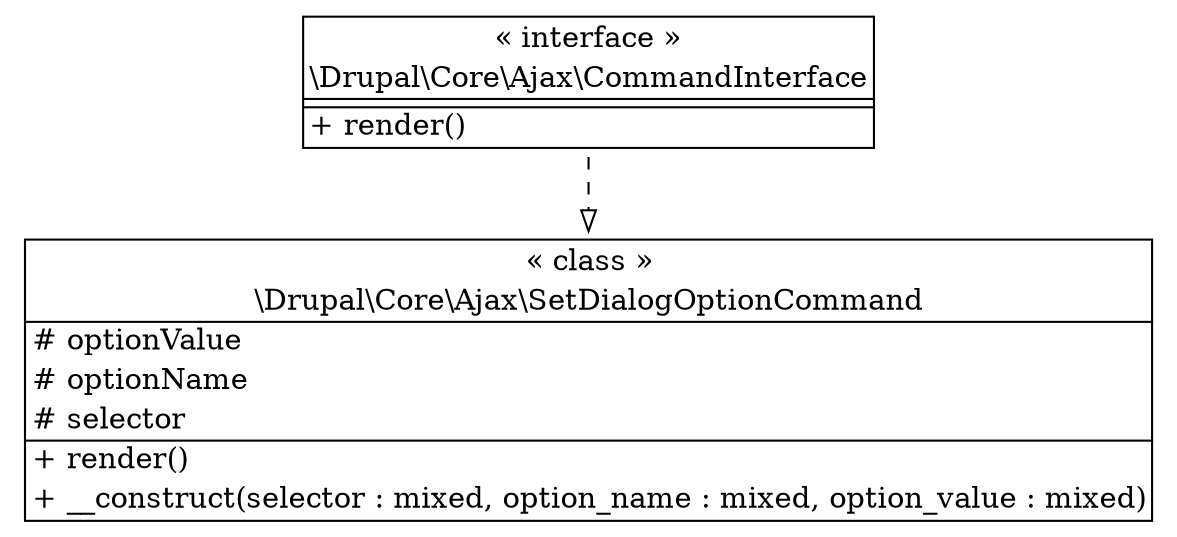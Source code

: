 digraph "Class Diagram" {
  node [shape=plaintext]
  "\\Drupal\\Core\\Ajax\\SetDialogOptionCommand" [
    label=<
<table border="1" cellpadding="2" cellspacing="0" cellborder="0">
<tr><td align="center">&laquo; class &raquo;</td></tr>
<tr><td align="center" title="class SetDialogOptionCommand">\\Drupal\\Core\\Ajax\\SetDialogOptionCommand</td></tr><hr />
<tr><td align="left" title="protected optionValue"># optionValue</td></tr>
<tr><td align="left" title="protected optionName"># optionName</td></tr>
<tr><td align="left" title="protected selector"># selector</td></tr>
<hr />
<tr><td align="left" title="public render">+ render()</td></tr>
<tr><td align="left" title="public __construct">+ __construct(selector : mixed, option_name : mixed, option_value : mixed)</td></tr>
</table>
  >
  ];
  "\\Drupal\\Core\\Ajax\\CommandInterface" [
    label=<
<table border="1" cellpadding="2" cellspacing="0" cellborder="0">
<tr><td align="center">&laquo; interface &raquo;</td></tr>
<tr><td align="center" title="interface CommandInterface">\\Drupal\\Core\\Ajax\\CommandInterface</td></tr><hr />
<tr><td></td></tr>
<hr />
<tr><td align="left" title="public render">+ render()</td></tr>
</table>
  >
  ];
"\\Drupal\\Core\\Ajax\\CommandInterface" -> "\\Drupal\\Core\\Ajax\\SetDialogOptionCommand" [arrowhead="empty" style="dashed"];

}